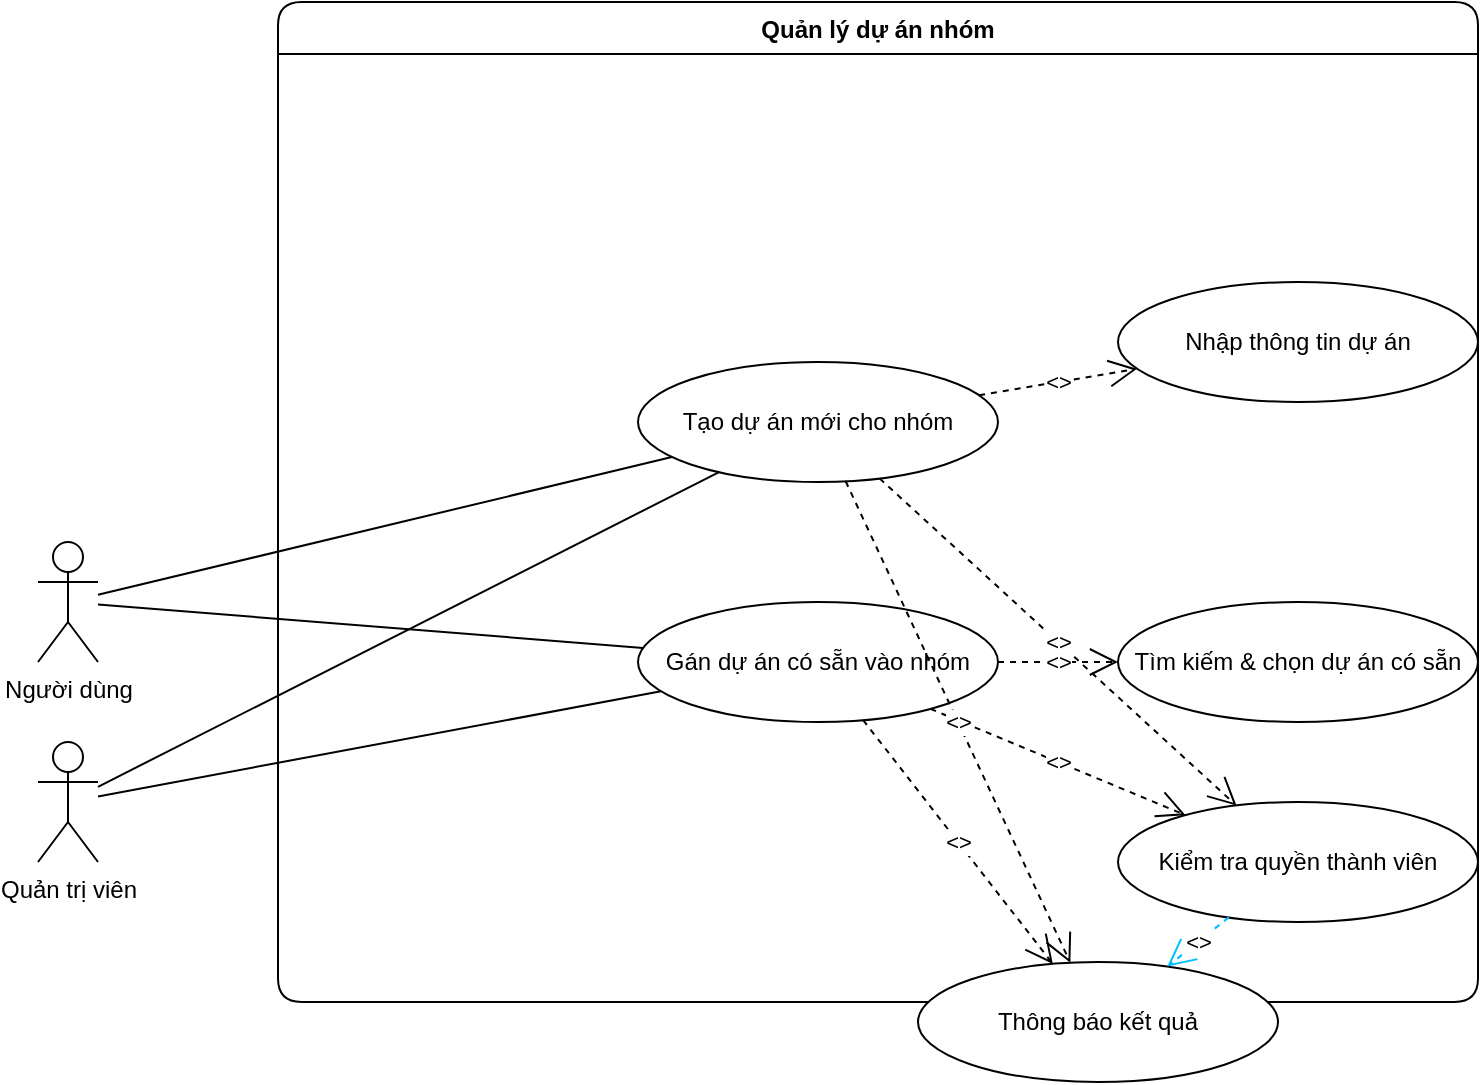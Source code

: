 <mxfile version="27.2.0">
  <diagram name="Use Case - Tạo/Gán Dự ÁN Trong Nhóm" id="tao-du-an-nhom-usecase">
    <mxGraphModel dx="1162" dy="422" grid="1" gridSize="10" guides="1" tooltips="1" connect="1" arrows="1" fold="1" page="1" pageScale="1" pageWidth="1169" pageHeight="827" math="0" shadow="0">
      <root>
        <mxCell id="0" />
        <mxCell id="1" parent="0" />
        <!-- Actor: Người dùng -->
        <mxCell id="2" value="Người dùng" style="shape=umlActor;verticalLabelPosition=bottom;verticalAlign=top;html=1;outlineConnect=0;" parent="1" vertex="1">
          <mxGeometry x="80" y="350" width="30" height="60" as="geometry" />
        </mxCell>
        <!-- Actor: Quản trị viên -->
        <mxCell id="18" value="Quản trị viên" style="shape=umlActor;verticalLabelPosition=bottom;verticalAlign=top;html=1;outlineConnect=0;" parent="1" vertex="1">
          <mxGeometry x="80" y="450" width="30" height="60" as="geometry" />
        </mxCell>
        <!-- System Boundary (Swimlane) -->
        <mxCell id="3" value="Quản lý dự án nhóm" style="swimlane;fontStyle=1;align=center;verticalAlign=top;childLayout=stackLayout;horizontal=1;startSize=26;horizontalStack=0;resizeParent=1;resizeParentMax=0;resizeLast=0;collapsible=0;marginBottom=0;rounded=1;" parent="1" vertex="1">
          <mxGeometry x="200" y="80" width="600" height="500" as="geometry">
            <mxRectangle x="200" y="80" width="140" height="26" as="alternateBounds" />
          </mxGeometry>
        </mxCell>
        <!-- Use Cases -->
        <mxCell id="4" value="Tạo dự án mới cho nhóm" style="ellipse;whiteSpace=wrap;html=1;" parent="3" vertex="1">
          <mxGeometry x="180" y="180" width="180" height="60" as="geometry" />
        </mxCell>
        <mxCell id="5" value="Gán dự án có sẵn vào nhóm" style="ellipse;whiteSpace=wrap;html=1;" parent="3" vertex="1">
          <mxGeometry x="180" y="300" width="180" height="60" as="geometry" />
        </mxCell>
        <mxCell id="6" value="Nhập thông tin dự án" style="ellipse;whiteSpace=wrap;html=1;" parent="3" vertex="1">
          <mxGeometry x="420" y="140" width="180" height="60" as="geometry" />
        </mxCell>
        <mxCell id="7" value="Tìm kiếm &amp; chọn dự án có sẵn" style="ellipse;whiteSpace=wrap;html=1;" parent="3" vertex="1">
          <mxGeometry x="420" y="300" width="180" height="60" as="geometry" />
        </mxCell>
        <mxCell id="8" value="Kiểm tra quyền thành viên" style="ellipse;whiteSpace=wrap;html=1;" parent="3" vertex="1">
          <mxGeometry x="420" y="400" width="180" height="60" as="geometry" />
        </mxCell>
        <mxCell id="9" value="Thông báo kết quả" style="ellipse;whiteSpace=wrap;html=1;" parent="3" vertex="1">
          <mxGeometry x="320" y="480" width="180" height="60" as="geometry" />
        </mxCell>
        <!-- Associations -->
        <mxCell id="10" value="" style="endArrow=none;html=1;rounded=0;" parent="1" source="2" target="4" edge="1">
          <mxGeometry width="50" height="50" relative="1" as="geometry" />
        </mxCell>
        <mxCell id="11" value="" style="endArrow=none;html=1;rounded=0;" parent="1" source="2" target="5" edge="1">
          <mxGeometry width="50" height="50" relative="1" as="geometry" />
        </mxCell>
        <mxCell id="19" value="" style="endArrow=none;html=1;rounded=0;" parent="1" source="18" target="4" edge="1">
          <mxGeometry width="50" height="50" relative="1" as="geometry" />
        </mxCell>
        <mxCell id="20" value="" style="endArrow=none;html=1;rounded=0;" parent="1" source="18" target="5" edge="1">
          <mxGeometry width="50" height="50" relative="1" as="geometry" />
        </mxCell>
        <!-- <<include>> relationships -->
        <mxCell id="12" value="&lt;&lt;include&gt;&gt;" style="endArrow=open;endSize=12;dashed=1;html=1;rounded=0;" parent="1" source="4" target="6" edge="1">
          <mxGeometry width="100" height="100" relative="1" as="geometry" />
        </mxCell>
        <mxCell id="13" value="&lt;&lt;include&gt;&gt;" style="endArrow=open;endSize=12;dashed=1;html=1;rounded=0;" parent="1" source="5" target="7" edge="1">
          <mxGeometry width="100" height="100" relative="1" as="geometry" />
        </mxCell>
        <mxCell id="14" value="&lt;&lt;include&gt;&gt;" style="endArrow=open;endSize=12;dashed=1;html=1;rounded=0;" parent="1" source="4" target="8" edge="1">
          <mxGeometry width="100" height="100" relative="1" as="geometry" />
        </mxCell>
        <mxCell id="15" value="&lt;&lt;include&gt;&gt;" style="endArrow=open;endSize=12;dashed=1;html=1;rounded=0;" parent="1" source="5" target="8" edge="1">
          <mxGeometry width="100" height="100" relative="1" as="geometry" />
        </mxCell>
        <mxCell id="16" value="&lt;&lt;include&gt;&gt;" style="endArrow=open;endSize=12;dashed=1;html=1;rounded=0;" parent="1" source="4" target="9" edge="1">
          <mxGeometry width="100" height="100" relative="1" as="geometry" />
        </mxCell>
        <mxCell id="17" value="&lt;&lt;include&gt;&gt;" style="endArrow=open;endSize=12;dashed=1;html=1;rounded=0;" parent="1" source="5" target="9" edge="1">
          <mxGeometry width="100" height="100" relative="1" as="geometry" />
        </mxCell>
        <!-- Extend relationships (ví dụ) -->
        <mxCell id="21" value="&lt;&lt;extend&gt;&gt;" style="endArrow=open;endSize=12;dashed=1;html=1;rounded=0;strokeColor=#00BFFF;" parent="1" source="8" target="9" edge="1">
          <mxGeometry width="100" height="100" relative="1" as="geometry" />
        </mxCell>
      </root>
    </mxGraphModel>
  </diagram>
</mxfile>
